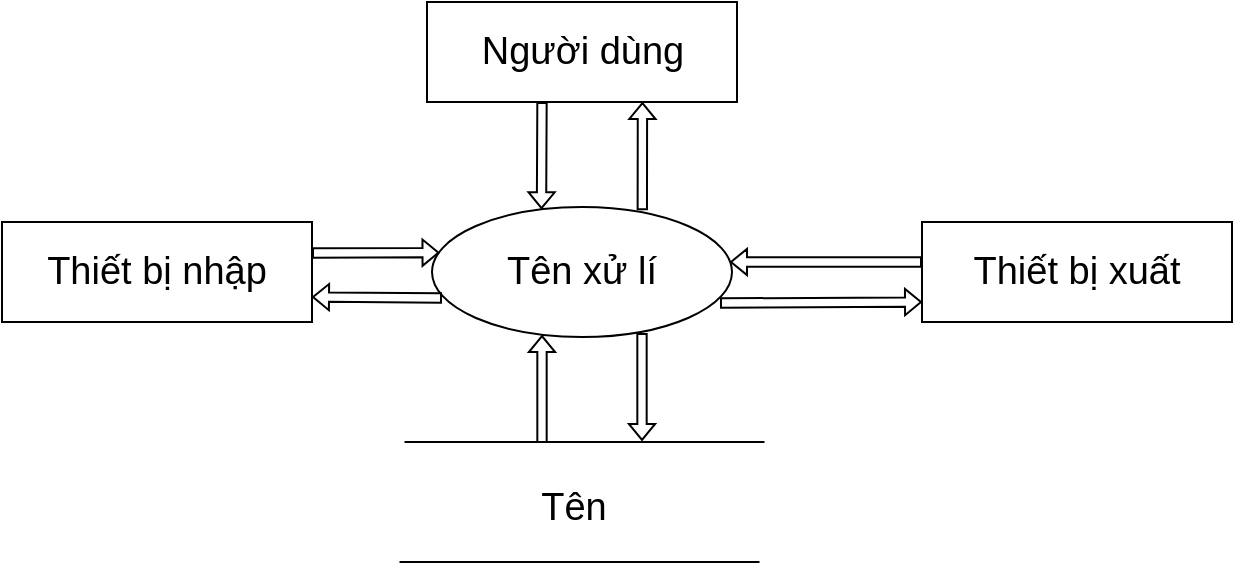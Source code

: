 <mxfile version="24.2.1" type="github">
  <diagram name="Page-1" id="O-wyd_S9376FK2hlfZvm">
    <mxGraphModel dx="687" dy="392" grid="1" gridSize="10" guides="1" tooltips="1" connect="1" arrows="1" fold="1" page="1" pageScale="1" pageWidth="850" pageHeight="1100" math="0" shadow="0">
      <root>
        <mxCell id="0" />
        <mxCell id="1" parent="0" />
        <mxCell id="CHEO6sFXtPchsjwYfXnH-1" value="Người dùng" style="rounded=0;whiteSpace=wrap;html=1;fontSize=19;" vertex="1" parent="1">
          <mxGeometry x="322.5" y="140" width="155" height="50" as="geometry" />
        </mxCell>
        <mxCell id="CHEO6sFXtPchsjwYfXnH-2" value="Thiết bị nhập" style="rounded=0;whiteSpace=wrap;html=1;fontSize=19;" vertex="1" parent="1">
          <mxGeometry x="110" y="250" width="155" height="50" as="geometry" />
        </mxCell>
        <mxCell id="CHEO6sFXtPchsjwYfXnH-3" value="Thiết bị xuất" style="rounded=0;whiteSpace=wrap;html=1;fontSize=19;" vertex="1" parent="1">
          <mxGeometry x="570" y="250" width="155" height="50" as="geometry" />
        </mxCell>
        <mxCell id="CHEO6sFXtPchsjwYfXnH-4" value="" style="endArrow=none;html=1;rounded=0;" edge="1" parent="1">
          <mxGeometry width="50" height="50" relative="1" as="geometry">
            <mxPoint x="311.25" y="360" as="sourcePoint" />
            <mxPoint x="491.25" y="360" as="targetPoint" />
          </mxGeometry>
        </mxCell>
        <mxCell id="CHEO6sFXtPchsjwYfXnH-5" value="" style="endArrow=none;html=1;rounded=0;" edge="1" parent="1">
          <mxGeometry width="50" height="50" relative="1" as="geometry">
            <mxPoint x="308.75" y="420" as="sourcePoint" />
            <mxPoint x="488.75" y="420" as="targetPoint" />
          </mxGeometry>
        </mxCell>
        <mxCell id="CHEO6sFXtPchsjwYfXnH-7" value="Tên" style="text;html=1;align=center;verticalAlign=middle;whiteSpace=wrap;rounded=0;fontSize=19;" vertex="1" parent="1">
          <mxGeometry x="365.75" y="378" width="60" height="30" as="geometry" />
        </mxCell>
        <mxCell id="CHEO6sFXtPchsjwYfXnH-9" value="Tên xử lí" style="ellipse;whiteSpace=wrap;html=1;fontSize=19;" vertex="1" parent="1">
          <mxGeometry x="325" y="242.5" width="150" height="65" as="geometry" />
        </mxCell>
        <mxCell id="CHEO6sFXtPchsjwYfXnH-13" value="" style="shape=flexArrow;endArrow=classic;html=1;rounded=0;exitX=1;exitY=0.25;exitDx=0;exitDy=0;endWidth=7.444;entryX=0.025;entryY=0.351;entryDx=0;entryDy=0;entryPerimeter=0;endSize=2.333;startSize=6;strokeWidth=1;width=4.667;" edge="1" parent="1" target="CHEO6sFXtPchsjwYfXnH-9">
          <mxGeometry width="50" height="50" relative="1" as="geometry">
            <mxPoint x="265.0" y="265.5" as="sourcePoint" />
            <mxPoint x="330" y="266" as="targetPoint" />
          </mxGeometry>
        </mxCell>
        <mxCell id="CHEO6sFXtPchsjwYfXnH-16" value="" style="shape=flexArrow;endArrow=classic;html=1;rounded=0;endWidth=7.444;entryX=1;entryY=0.75;entryDx=0;entryDy=0;endSize=2.333;startSize=6;strokeWidth=1;width=4.667;" edge="1" parent="1" target="CHEO6sFXtPchsjwYfXnH-2">
          <mxGeometry width="50" height="50" relative="1" as="geometry">
            <mxPoint x="330" y="288" as="sourcePoint" />
            <mxPoint x="339" y="275" as="targetPoint" />
          </mxGeometry>
        </mxCell>
        <mxCell id="CHEO6sFXtPchsjwYfXnH-17" value="" style="shape=flexArrow;endArrow=classic;html=1;rounded=0;endWidth=7.444;endSize=2.333;startSize=6;strokeWidth=1;width=4.667;entryX=0.365;entryY=0.017;entryDx=0;entryDy=0;entryPerimeter=0;" edge="1" parent="1" target="CHEO6sFXtPchsjwYfXnH-9">
          <mxGeometry width="50" height="50" relative="1" as="geometry">
            <mxPoint x="380" y="190" as="sourcePoint" />
            <mxPoint x="380" y="240" as="targetPoint" />
          </mxGeometry>
        </mxCell>
        <mxCell id="CHEO6sFXtPchsjwYfXnH-18" value="" style="shape=flexArrow;endArrow=classic;html=1;rounded=0;endWidth=7.444;endSize=2.333;startSize=6;strokeWidth=1;width=4.667;entryX=0.695;entryY=1;entryDx=0;entryDy=0;entryPerimeter=0;exitX=0.701;exitY=0.025;exitDx=0;exitDy=0;exitPerimeter=0;" edge="1" parent="1" source="CHEO6sFXtPchsjwYfXnH-9" target="CHEO6sFXtPchsjwYfXnH-1">
          <mxGeometry width="50" height="50" relative="1" as="geometry">
            <mxPoint x="430" y="200" as="sourcePoint" />
            <mxPoint x="430" y="254" as="targetPoint" />
          </mxGeometry>
        </mxCell>
        <mxCell id="CHEO6sFXtPchsjwYfXnH-19" value="" style="shape=flexArrow;endArrow=classic;html=1;rounded=0;endWidth=7.444;endSize=2.333;startSize=6;strokeWidth=1;width=4.667;entryX=0.365;entryY=0.017;entryDx=0;entryDy=0;entryPerimeter=0;" edge="1" parent="1">
          <mxGeometry width="50" height="50" relative="1" as="geometry">
            <mxPoint x="430" y="305.5" as="sourcePoint" />
            <mxPoint x="430" y="359.5" as="targetPoint" />
          </mxGeometry>
        </mxCell>
        <mxCell id="CHEO6sFXtPchsjwYfXnH-20" value="" style="shape=flexArrow;endArrow=classic;html=1;rounded=0;endWidth=7.444;endSize=2.333;startSize=6;strokeWidth=1;width=4.667;entryX=0.695;entryY=1;entryDx=0;entryDy=0;entryPerimeter=0;exitX=0.701;exitY=0.025;exitDx=0;exitDy=0;exitPerimeter=0;" edge="1" parent="1">
          <mxGeometry width="50" height="50" relative="1" as="geometry">
            <mxPoint x="380" y="360.5" as="sourcePoint" />
            <mxPoint x="380" y="306.5" as="targetPoint" />
          </mxGeometry>
        </mxCell>
        <mxCell id="CHEO6sFXtPchsjwYfXnH-21" value="" style="shape=flexArrow;endArrow=classic;html=1;rounded=0;exitX=1;exitY=0.25;exitDx=0;exitDy=0;endWidth=7.444;entryX=0;entryY=0.8;entryDx=0;entryDy=0;entryPerimeter=0;endSize=2.333;startSize=6;strokeWidth=1;width=4.667;" edge="1" parent="1" target="CHEO6sFXtPchsjwYfXnH-3">
          <mxGeometry width="50" height="50" relative="1" as="geometry">
            <mxPoint x="469.0" y="290.5" as="sourcePoint" />
            <mxPoint x="533" y="290" as="targetPoint" />
          </mxGeometry>
        </mxCell>
        <mxCell id="CHEO6sFXtPchsjwYfXnH-22" value="" style="shape=flexArrow;endArrow=classic;html=1;rounded=0;endWidth=7.444;endSize=2.333;startSize=6;strokeWidth=1;width=4.667;" edge="1" parent="1">
          <mxGeometry width="50" height="50" relative="1" as="geometry">
            <mxPoint x="570" y="270" as="sourcePoint" />
            <mxPoint x="474" y="270" as="targetPoint" />
          </mxGeometry>
        </mxCell>
      </root>
    </mxGraphModel>
  </diagram>
</mxfile>
